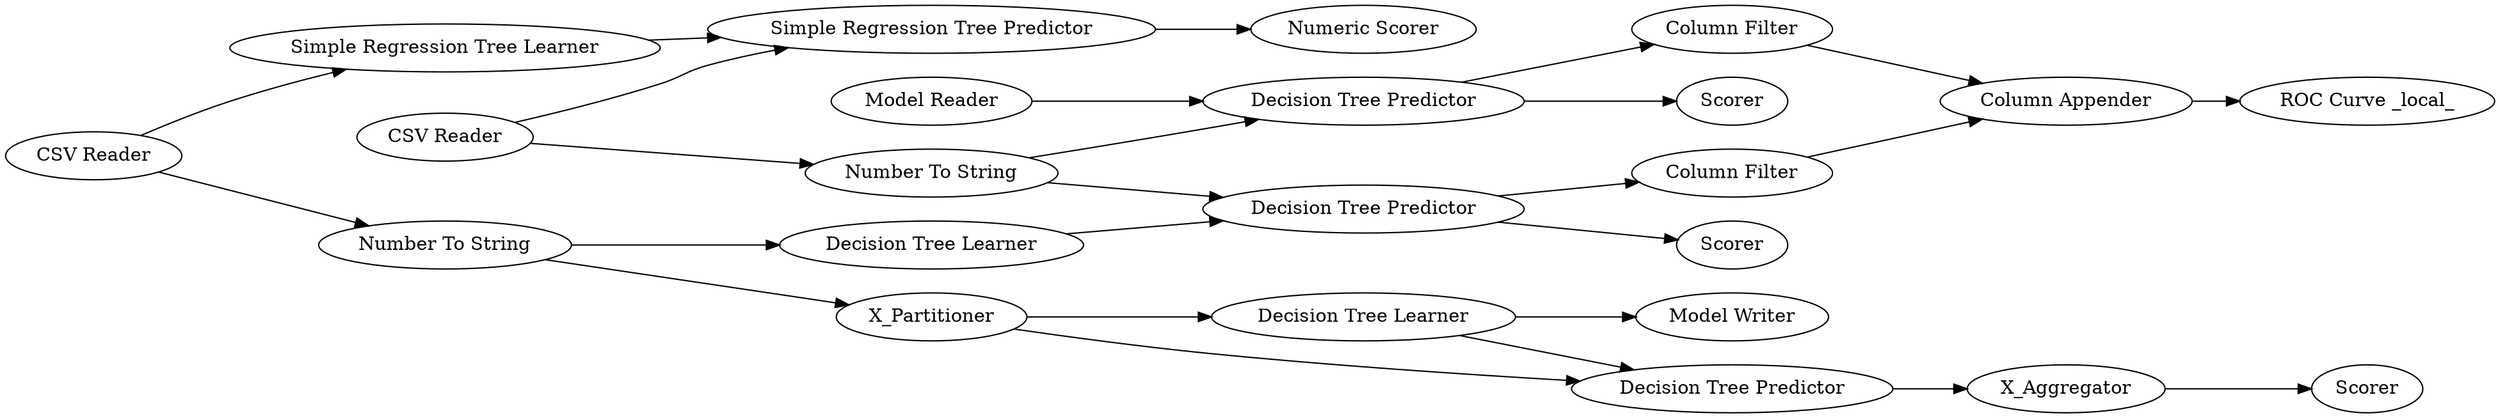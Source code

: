 digraph {
	"308853337899816186_38" [label="Column Appender"]
	"308853337899816186_39" [label="Column Filter"]
	"308853337899816186_6" [label=X_Partitioner]
	"308853337899816186_41" [label="Model Reader"]
	"308853337899816186_31" [label="Numeric Scorer"]
	"308853337899816186_35" [label="Simple Regression Tree Predictor"]
	"308853337899816186_18" [label="Decision Tree Learner"]
	"308853337899816186_2" [label="CSV Reader"]
	"308853337899816186_36" [label="ROC Curve _local_"]
	"308853337899816186_40" [label="Model Writer"]
	"308853337899816186_37" [label="Column Filter"]
	"308853337899816186_20" [label="Number To String"]
	"308853337899816186_3" [label="CSV Reader"]
	"308853337899816186_4" [label="Decision Tree Learner"]
	"308853337899816186_19" [label=Scorer]
	"308853337899816186_34" [label="Simple Regression Tree Learner"]
	"308853337899816186_43" [label=Scorer]
	"308853337899816186_5" [label="Decision Tree Predictor"]
	"308853337899816186_7" [label=X_Aggregator]
	"308853337899816186_16" [label=Scorer]
	"308853337899816186_17" [label="Decision Tree Predictor"]
	"308853337899816186_12" [label="Number To String"]
	"308853337899816186_42" [label="Decision Tree Predictor"]
	"308853337899816186_18" -> "308853337899816186_17"
	"308853337899816186_17" -> "308853337899816186_37"
	"308853337899816186_42" -> "308853337899816186_39"
	"308853337899816186_2" -> "308853337899816186_35"
	"308853337899816186_17" -> "308853337899816186_19"
	"308853337899816186_6" -> "308853337899816186_5"
	"308853337899816186_3" -> "308853337899816186_34"
	"308853337899816186_37" -> "308853337899816186_38"
	"308853337899816186_7" -> "308853337899816186_16"
	"308853337899816186_12" -> "308853337899816186_6"
	"308853337899816186_35" -> "308853337899816186_31"
	"308853337899816186_34" -> "308853337899816186_35"
	"308853337899816186_4" -> "308853337899816186_5"
	"308853337899816186_41" -> "308853337899816186_42"
	"308853337899816186_12" -> "308853337899816186_18"
	"308853337899816186_20" -> "308853337899816186_17"
	"308853337899816186_3" -> "308853337899816186_12"
	"308853337899816186_38" -> "308853337899816186_36"
	"308853337899816186_39" -> "308853337899816186_38"
	"308853337899816186_2" -> "308853337899816186_20"
	"308853337899816186_42" -> "308853337899816186_43"
	"308853337899816186_20" -> "308853337899816186_42"
	"308853337899816186_4" -> "308853337899816186_40"
	"308853337899816186_5" -> "308853337899816186_7"
	"308853337899816186_6" -> "308853337899816186_4"
	rankdir=LR
}
